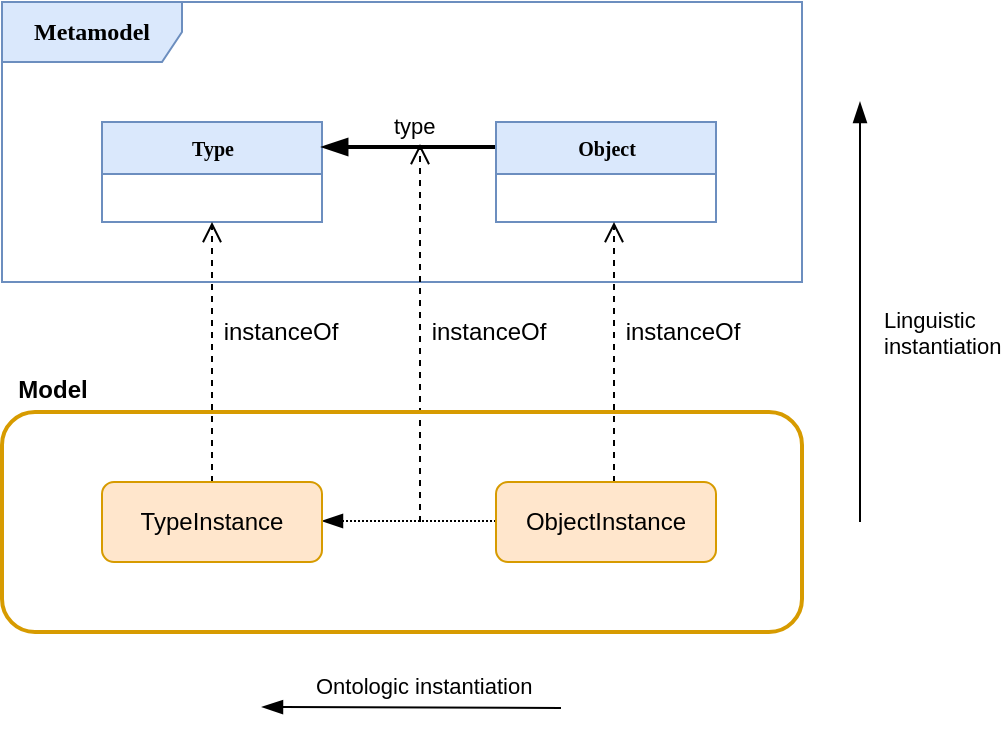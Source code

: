 <mxfile version="15.2.9" type="github">
  <diagram name="Page-1" id="c4acf3e9-155e-7222-9cf6-157b1a14988f">
    <mxGraphModel dx="1234" dy="1862" grid="1" gridSize="10" guides="1" tooltips="1" connect="1" arrows="1" fold="1" page="1" pageScale="1" pageWidth="850" pageHeight="1100" background="#ffffff" math="0" shadow="0">
      <root>
        <mxCell id="0" />
        <mxCell id="1" parent="0" />
        <mxCell id="17acba5748e5396b-1" value="&lt;b style=&quot;font-size: 12px;&quot;&gt;Metamodel&lt;/b&gt;" style="shape=umlFrame;whiteSpace=wrap;html=1;rounded=0;shadow=0;comic=0;labelBackgroundColor=none;strokeWidth=1;fontFamily=Verdana;fontSize=12;align=center;width=90;height=30;fillColor=#dae8fc;strokeColor=#6c8ebf;" parent="1" vertex="1">
          <mxGeometry x="120" y="-680" width="400" height="140" as="geometry" />
        </mxCell>
        <mxCell id="EUPt2hbITshMY0ZR5973-5" value="&lt;b&gt;Type&lt;/b&gt;" style="swimlane;html=1;fontStyle=0;childLayout=stackLayout;horizontal=1;startSize=26;fillColor=#dae8fc;horizontalStack=0;resizeParent=1;resizeLast=0;collapsible=1;marginBottom=0;swimlaneFillColor=#ffffff;rounded=0;shadow=0;comic=0;labelBackgroundColor=none;strokeWidth=1;fontFamily=Verdana;fontSize=10;align=center;strokeColor=#6c8ebf;" parent="1" vertex="1">
          <mxGeometry x="170" y="-620" width="110" height="50" as="geometry" />
        </mxCell>
        <mxCell id="a-3xQabaQIuShYP5bTJc-20" style="edgeStyle=none;rounded=0;orthogonalLoop=1;jettySize=auto;html=1;exitX=0;exitY=0.25;exitDx=0;exitDy=0;entryX=1;entryY=0.25;entryDx=0;entryDy=0;endArrow=blockThin;endFill=1;endSize=8;strokeWidth=2;" parent="1" source="a-3xQabaQIuShYP5bTJc-1" target="EUPt2hbITshMY0ZR5973-5" edge="1">
          <mxGeometry relative="1" as="geometry" />
        </mxCell>
        <mxCell id="a-3xQabaQIuShYP5bTJc-1" value="&lt;div&gt;&lt;b&gt;Object&lt;/b&gt;&lt;/div&gt;" style="swimlane;html=1;fontStyle=0;childLayout=stackLayout;horizontal=1;startSize=26;fillColor=#dae8fc;horizontalStack=0;resizeParent=1;resizeLast=0;collapsible=1;marginBottom=0;swimlaneFillColor=#ffffff;rounded=0;shadow=0;comic=0;labelBackgroundColor=none;strokeWidth=1;fontFamily=Verdana;fontSize=10;align=center;strokeColor=#6c8ebf;" parent="1" vertex="1">
          <mxGeometry x="367" y="-620" width="110" height="50" as="geometry" />
        </mxCell>
        <mxCell id="a-3xQabaQIuShYP5bTJc-24" value="type" style="edgeLabel;resizable=0;html=1;align=left;verticalAlign=bottom;" parent="1" connectable="0" vertex="1">
          <mxGeometry x="314" y="-610" as="geometry" />
        </mxCell>
        <mxCell id="P9pVSjddtb7rB-f62L4y-4" style="edgeStyle=none;rounded=0;orthogonalLoop=1;jettySize=auto;html=1;exitX=0.5;exitY=0;exitDx=0;exitDy=0;entryX=0.5;entryY=1;entryDx=0;entryDy=0;endArrow=open;endFill=0;endSize=8;dashed=1;" parent="1" target="EUPt2hbITshMY0ZR5973-5" edge="1">
          <mxGeometry relative="1" as="geometry">
            <mxPoint x="225" y="-440" as="sourcePoint" />
            <mxPoint x="290" y="-597.5" as="targetPoint" />
          </mxGeometry>
        </mxCell>
        <mxCell id="P9pVSjddtb7rB-f62L4y-5" value="instanceOf" style="text;html=1;align=center;verticalAlign=middle;resizable=0;points=[];autosize=1;strokeColor=none;" parent="1" vertex="1">
          <mxGeometry x="224" y="-525" width="70" height="20" as="geometry" />
        </mxCell>
        <mxCell id="P9pVSjddtb7rB-f62L4y-6" style="edgeStyle=none;rounded=0;orthogonalLoop=1;jettySize=auto;html=1;exitX=0.5;exitY=0;exitDx=0;exitDy=0;entryX=0.5;entryY=1;entryDx=0;entryDy=0;endArrow=open;endFill=0;endSize=8;dashed=1;" parent="1" edge="1">
          <mxGeometry relative="1" as="geometry">
            <mxPoint x="426" y="-440" as="sourcePoint" />
            <mxPoint x="426" y="-570" as="targetPoint" />
          </mxGeometry>
        </mxCell>
        <mxCell id="P9pVSjddtb7rB-f62L4y-7" value="instanceOf" style="text;html=1;align=center;verticalAlign=middle;resizable=0;points=[];autosize=1;strokeColor=none;" parent="1" vertex="1">
          <mxGeometry x="425" y="-525" width="70" height="20" as="geometry" />
        </mxCell>
        <mxCell id="P9pVSjddtb7rB-f62L4y-8" style="edgeStyle=none;rounded=0;orthogonalLoop=1;jettySize=auto;html=1;exitX=0;exitY=0.25;exitDx=0;exitDy=0;entryX=1;entryY=0.25;entryDx=0;entryDy=0;endArrow=blockThin;endFill=1;endSize=8;dashed=1;dashPattern=1 1;" parent="1" edge="1">
          <mxGeometry relative="1" as="geometry">
            <mxPoint x="367" y="-420.5" as="sourcePoint" />
            <mxPoint x="280" y="-420.5" as="targetPoint" />
          </mxGeometry>
        </mxCell>
        <mxCell id="P9pVSjddtb7rB-f62L4y-9" style="edgeStyle=none;rounded=0;orthogonalLoop=1;jettySize=auto;html=1;entryX=1;entryY=0.25;entryDx=0;entryDy=0;endArrow=blockThin;endFill=1;endSize=8;" parent="1" edge="1">
          <mxGeometry relative="1" as="geometry">
            <mxPoint x="399.5" y="-327" as="sourcePoint" />
            <mxPoint x="250" y="-327.5" as="targetPoint" />
          </mxGeometry>
        </mxCell>
        <mxCell id="P9pVSjddtb7rB-f62L4y-10" value="Ontologic instantiation" style="edgeLabel;resizable=0;html=1;align=left;verticalAlign=bottom;" parent="1" connectable="0" vertex="1">
          <mxGeometry x="275" y="-330" as="geometry" />
        </mxCell>
        <mxCell id="P9pVSjddtb7rB-f62L4y-11" style="edgeStyle=none;rounded=0;orthogonalLoop=1;jettySize=auto;html=1;entryX=1;entryY=0.25;entryDx=0;entryDy=0;endArrow=blockThin;endFill=1;endSize=8;" parent="1" edge="1">
          <mxGeometry relative="1" as="geometry">
            <mxPoint x="549" y="-420" as="sourcePoint" />
            <mxPoint x="549" y="-630" as="targetPoint" />
          </mxGeometry>
        </mxCell>
        <mxCell id="P9pVSjddtb7rB-f62L4y-12" value="&lt;div&gt;Linguistic&lt;/div&gt;&lt;div&gt; instantiation&lt;/div&gt;" style="edgeLabel;resizable=0;html=1;align=left;verticalAlign=bottom;" parent="1" connectable="0" vertex="1">
          <mxGeometry x="559" y="-500" as="geometry" />
        </mxCell>
        <mxCell id="P9pVSjddtb7rB-f62L4y-13" style="edgeStyle=none;rounded=0;orthogonalLoop=1;jettySize=auto;html=1;endArrow=open;endFill=0;endSize=8;dashed=1;" parent="1" edge="1">
          <mxGeometry relative="1" as="geometry">
            <mxPoint x="329" y="-420" as="sourcePoint" />
            <mxPoint x="329" y="-609" as="targetPoint" />
          </mxGeometry>
        </mxCell>
        <mxCell id="ye7w4QK7upPkJStOrjJq-1" value="" style="rounded=1;whiteSpace=wrap;html=1;fillColor=none;strokeColor=#d79b00;strokeWidth=2;" vertex="1" parent="1">
          <mxGeometry x="120" y="-475" width="400" height="110" as="geometry" />
        </mxCell>
        <mxCell id="P9pVSjddtb7rB-f62L4y-14" value="instanceOf" style="text;html=1;align=center;verticalAlign=middle;resizable=0;points=[];autosize=1;strokeColor=none;" parent="1" vertex="1">
          <mxGeometry x="328" y="-525" width="70" height="20" as="geometry" />
        </mxCell>
        <mxCell id="ye7w4QK7upPkJStOrjJq-2" value="TypeInstance" style="rounded=1;whiteSpace=wrap;html=1;strokeWidth=1;fillColor=#ffe6cc;strokeColor=#d79b00;" vertex="1" parent="1">
          <mxGeometry x="170" y="-440" width="110" height="40" as="geometry" />
        </mxCell>
        <mxCell id="ye7w4QK7upPkJStOrjJq-3" value="ObjectInstance" style="rounded=1;whiteSpace=wrap;html=1;strokeWidth=1;fillColor=#ffe6cc;strokeColor=#d79b00;" vertex="1" parent="1">
          <mxGeometry x="367" y="-440" width="110" height="40" as="geometry" />
        </mxCell>
        <mxCell id="ye7w4QK7upPkJStOrjJq-4" value="&lt;b&gt;Model&lt;/b&gt;" style="text;html=1;align=center;verticalAlign=middle;resizable=0;points=[];autosize=1;strokeColor=none;" vertex="1" parent="1">
          <mxGeometry x="120" y="-496" width="50" height="20" as="geometry" />
        </mxCell>
      </root>
    </mxGraphModel>
  </diagram>
</mxfile>

